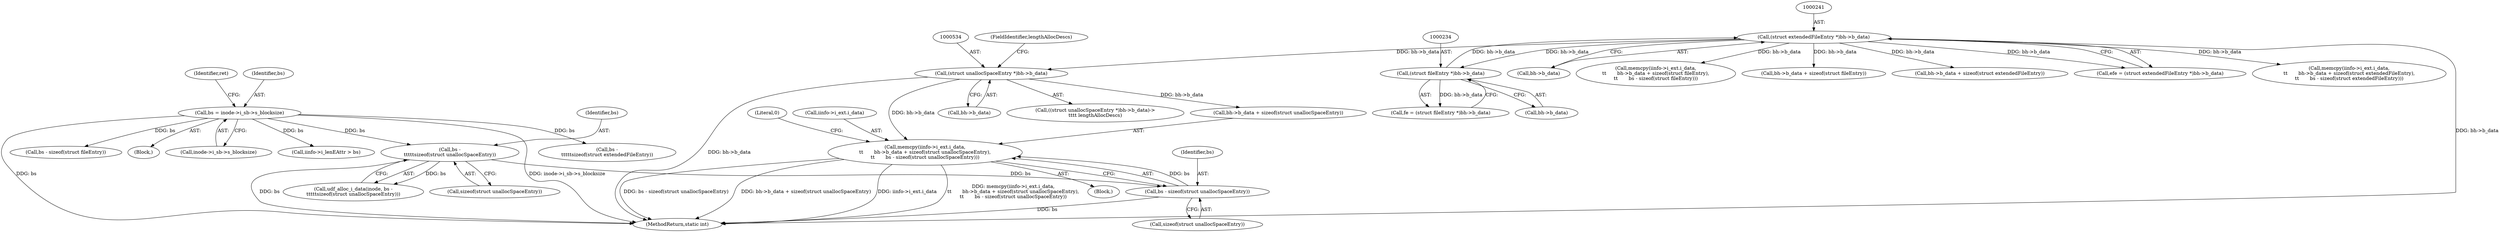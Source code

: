 digraph "0_linux_23b133bdc452aa441fcb9b82cbf6dd05cfd342d0@API" {
"1000550" [label="(Call,memcpy(iinfo->i_ext.i_data,\n\t\t       bh->b_data + sizeof(struct unallocSpaceEntry),\n\t\t       bs - sizeof(struct unallocSpaceEntry)))"];
"1000533" [label="(Call,(struct unallocSpaceEntry *)bh->b_data)"];
"1000240" [label="(Call,(struct extendedFileEntry *)bh->b_data)"];
"1000233" [label="(Call,(struct fileEntry *)bh->b_data)"];
"1000562" [label="(Call,bs - sizeof(struct unallocSpaceEntry))"];
"1000543" [label="(Call,bs -\n\t\t\t\t\tsizeof(struct unallocSpaceEntry))"];
"1000144" [label="(Call,bs = inode->i_sb->s_blocksize)"];
"1000242" [label="(Call,bh->b_data)"];
"1000564" [label="(Call,sizeof(struct unallocSpaceEntry))"];
"1000562" [label="(Call,bs - sizeof(struct unallocSpaceEntry))"];
"1000490" [label="(Call,memcpy(iinfo->i_ext.i_data,\n\t\t       bh->b_data + sizeof(struct fileEntry),\n\t\t       bs - sizeof(struct fileEntry)))"];
"1000496" [label="(Call,bh->b_data + sizeof(struct fileEntry))"];
"1000448" [label="(Call,bh->b_data + sizeof(struct extendedFileEntry))"];
"1000545" [label="(Call,sizeof(struct unallocSpaceEntry))"];
"1000483" [label="(Call,bs - sizeof(struct fileEntry))"];
"1000111" [label="(Block,)"];
"1000535" [label="(Call,bh->b_data)"];
"1000538" [label="(FieldIdentifier,lengthAllocDescs)"];
"1001231" [label="(MethodReturn,static int)"];
"1000146" [label="(Call,inode->i_sb->s_blocksize)"];
"1000153" [label="(Identifier,ret)"];
"1000240" [label="(Call,(struct extendedFileEntry *)bh->b_data)"];
"1000556" [label="(Call,bh->b_data + sizeof(struct unallocSpaceEntry))"];
"1000567" [label="(Literal,0)"];
"1000544" [label="(Identifier,bs)"];
"1000541" [label="(Call,udf_alloc_i_data(inode, bs -\n\t\t\t\t\tsizeof(struct unallocSpaceEntry)))"];
"1000532" [label="(Call,((struct unallocSpaceEntry *)bh->b_data)->\n\t\t\t\t lengthAllocDescs)"];
"1000235" [label="(Call,bh->b_data)"];
"1000563" [label="(Identifier,bs)"];
"1000233" [label="(Call,(struct fileEntry *)bh->b_data)"];
"1000551" [label="(Call,iinfo->i_ext.i_data)"];
"1000238" [label="(Call,efe = (struct extendedFileEntry *)bh->b_data)"];
"1000533" [label="(Call,(struct unallocSpaceEntry *)bh->b_data)"];
"1000550" [label="(Call,memcpy(iinfo->i_ext.i_data,\n\t\t       bh->b_data + sizeof(struct unallocSpaceEntry),\n\t\t       bs - sizeof(struct unallocSpaceEntry)))"];
"1000516" [label="(Block,)"];
"1000231" [label="(Call,fe = (struct fileEntry *)bh->b_data)"];
"1000145" [label="(Identifier,bs)"];
"1000543" [label="(Call,bs -\n\t\t\t\t\tsizeof(struct unallocSpaceEntry))"];
"1000442" [label="(Call,memcpy(iinfo->i_ext.i_data,\n\t\t       bh->b_data + sizeof(struct extendedFileEntry),\n\t\t       bs - sizeof(struct extendedFileEntry)))"];
"1000980" [label="(Call,iinfo->i_lenEAttr > bs)"];
"1000435" [label="(Call,bs -\n\t\t\t\t\tsizeof(struct extendedFileEntry))"];
"1000144" [label="(Call,bs = inode->i_sb->s_blocksize)"];
"1000550" -> "1000516"  [label="AST: "];
"1000550" -> "1000562"  [label="CFG: "];
"1000551" -> "1000550"  [label="AST: "];
"1000556" -> "1000550"  [label="AST: "];
"1000562" -> "1000550"  [label="AST: "];
"1000567" -> "1000550"  [label="CFG: "];
"1000550" -> "1001231"  [label="DDG: memcpy(iinfo->i_ext.i_data,\n\t\t       bh->b_data + sizeof(struct unallocSpaceEntry),\n\t\t       bs - sizeof(struct unallocSpaceEntry))"];
"1000550" -> "1001231"  [label="DDG: bs - sizeof(struct unallocSpaceEntry)"];
"1000550" -> "1001231"  [label="DDG: bh->b_data + sizeof(struct unallocSpaceEntry)"];
"1000550" -> "1001231"  [label="DDG: iinfo->i_ext.i_data"];
"1000533" -> "1000550"  [label="DDG: bh->b_data"];
"1000562" -> "1000550"  [label="DDG: bs"];
"1000533" -> "1000532"  [label="AST: "];
"1000533" -> "1000535"  [label="CFG: "];
"1000534" -> "1000533"  [label="AST: "];
"1000535" -> "1000533"  [label="AST: "];
"1000538" -> "1000533"  [label="CFG: "];
"1000533" -> "1001231"  [label="DDG: bh->b_data"];
"1000240" -> "1000533"  [label="DDG: bh->b_data"];
"1000533" -> "1000556"  [label="DDG: bh->b_data"];
"1000240" -> "1000238"  [label="AST: "];
"1000240" -> "1000242"  [label="CFG: "];
"1000241" -> "1000240"  [label="AST: "];
"1000242" -> "1000240"  [label="AST: "];
"1000238" -> "1000240"  [label="CFG: "];
"1000240" -> "1001231"  [label="DDG: bh->b_data"];
"1000240" -> "1000233"  [label="DDG: bh->b_data"];
"1000240" -> "1000238"  [label="DDG: bh->b_data"];
"1000233" -> "1000240"  [label="DDG: bh->b_data"];
"1000240" -> "1000442"  [label="DDG: bh->b_data"];
"1000240" -> "1000448"  [label="DDG: bh->b_data"];
"1000240" -> "1000490"  [label="DDG: bh->b_data"];
"1000240" -> "1000496"  [label="DDG: bh->b_data"];
"1000233" -> "1000231"  [label="AST: "];
"1000233" -> "1000235"  [label="CFG: "];
"1000234" -> "1000233"  [label="AST: "];
"1000235" -> "1000233"  [label="AST: "];
"1000231" -> "1000233"  [label="CFG: "];
"1000233" -> "1000231"  [label="DDG: bh->b_data"];
"1000562" -> "1000564"  [label="CFG: "];
"1000563" -> "1000562"  [label="AST: "];
"1000564" -> "1000562"  [label="AST: "];
"1000562" -> "1001231"  [label="DDG: bs"];
"1000543" -> "1000562"  [label="DDG: bs"];
"1000543" -> "1000541"  [label="AST: "];
"1000543" -> "1000545"  [label="CFG: "];
"1000544" -> "1000543"  [label="AST: "];
"1000545" -> "1000543"  [label="AST: "];
"1000541" -> "1000543"  [label="CFG: "];
"1000543" -> "1001231"  [label="DDG: bs"];
"1000543" -> "1000541"  [label="DDG: bs"];
"1000144" -> "1000543"  [label="DDG: bs"];
"1000144" -> "1000111"  [label="AST: "];
"1000144" -> "1000146"  [label="CFG: "];
"1000145" -> "1000144"  [label="AST: "];
"1000146" -> "1000144"  [label="AST: "];
"1000153" -> "1000144"  [label="CFG: "];
"1000144" -> "1001231"  [label="DDG: bs"];
"1000144" -> "1001231"  [label="DDG: inode->i_sb->s_blocksize"];
"1000144" -> "1000435"  [label="DDG: bs"];
"1000144" -> "1000483"  [label="DDG: bs"];
"1000144" -> "1000980"  [label="DDG: bs"];
}
